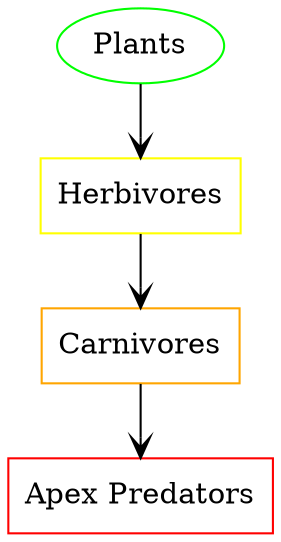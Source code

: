 // image
digraph {
	A [label=Plants color=green shape=ellipse]
	B [label=Herbivores color=yellow shape=rectangle]
	A -> B [arrowhead=vee]
	C [label=Carnivores color=orange shape=rectangle]
	B -> C [arrowhead=vee]
	D [label="Apex Predators" color=red shape=rectangle]
	C -> D [arrowhead=vee]
}
